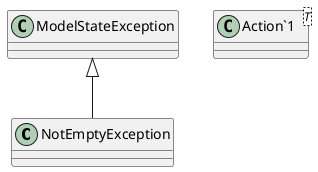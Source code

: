 @startuml
class NotEmptyException {
}
class "Action`1"<T> {
}
ModelStateException <|-- NotEmptyException
@enduml

